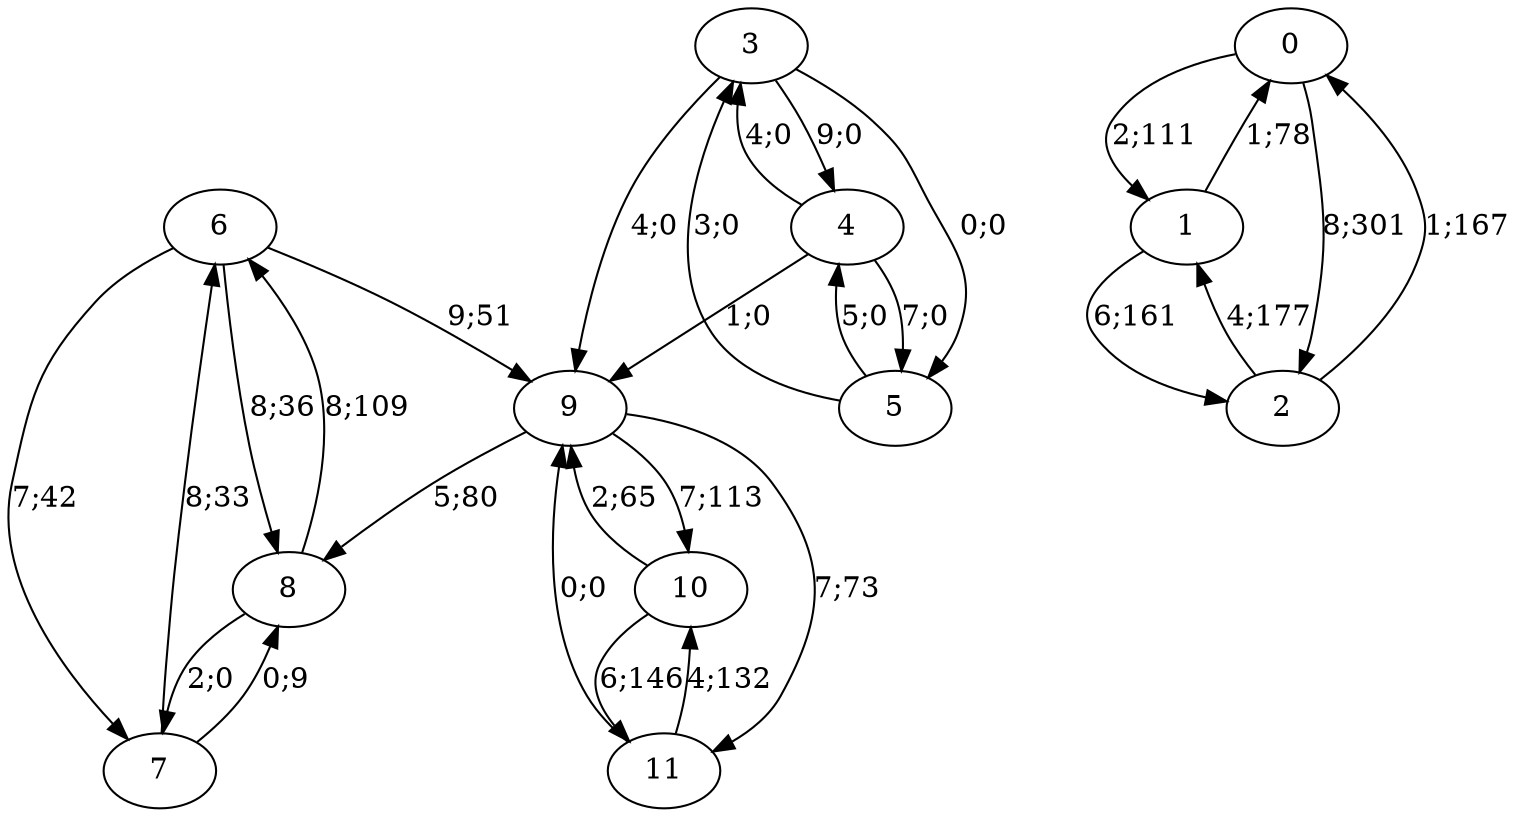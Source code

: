 digraph graph2623 {














6 -> 9 [color=black,label="9;51"]
6 -> 7 [color=black,label="7;42"]
6 -> 8 [color=black,label="8;36"]


7 -> 6 [color=black,label="8;33"]
7 -> 8 [color=black,label="0;9"]


8 -> 6 [color=black,label="8;109"]
8 -> 7 [color=black,label="2;0"]


























9 -> 8 [color=black,label="5;80"]
9 -> 10 [color=black,label="7;113"]
9 -> 11 [color=black,label="7;73"]


10 -> 9 [color=black,label="2;65"]
10 -> 11 [color=black,label="6;146"]


11 -> 9 [color=black,label="0;0"]
11 -> 10 [color=black,label="4;132"]


0 -> 1 [color=black,label="2;111"]
0 -> 2 [color=black,label="8;301"]


1 -> 0 [color=black,label="1;78"]
1 -> 2 [color=black,label="6;161"]


2 -> 0 [color=black,label="1;167"]
2 -> 1 [color=black,label="4;177"]


























3 -> 9 [color=black,label="4;0"]
3 -> 4 [color=black,label="9;0"]
3 -> 5 [color=black,label="0;0"]


4 -> 9 [color=black,label="1;0"]
4 -> 3 [color=black,label="4;0"]
4 -> 5 [color=black,label="7;0"]


5 -> 3 [color=black,label="3;0"]
5 -> 4 [color=black,label="5;0"]













}